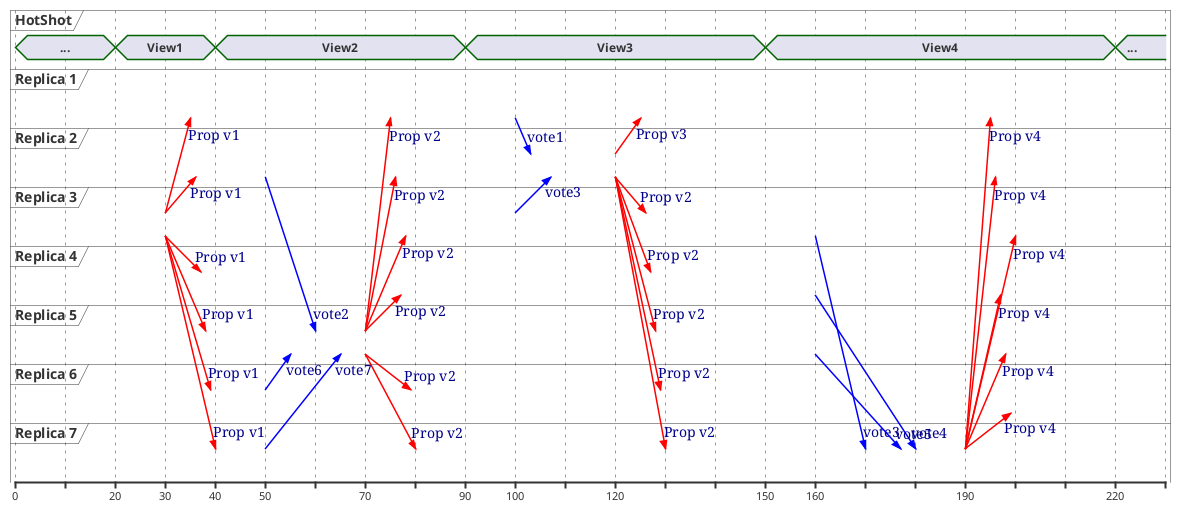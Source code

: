 @startuml

concise "HotShot" as PL

concise "Replica 1" as R1
concise "Replica 2" as R2
concise "Replica 3" as R3
concise "Replica 4" as R4
concise "Replica 5" as R5
concise "Replica 6" as R6
concise "Replica 7" as R7

@PL
0 is "..."
20 is View1
40 is View2
90 is View3
150 is View4
220 is "..."

'@R3
'10 is "Replica"
'20 is "Leader"
'30 is "Passive"

'Replica 3 is the leader for view 1

@30
R3 -[#red]> R1@+5: Prop v1
R3 -[#red]> R2@+6: Prop v1
R3 -[#red]> R4@+7: Prop v1
R3 -[#red]> R5@+8: Prop v1
R3 -[#red]> R6@+9: Prop v1
R3 -[#red]> R7@+10: Prop v1

'Replica 5 is the leader for view 2
'Replicas 6,7,2 are part of the committee
@50
R6 -[#blue]> R5@+5: vote6
R7 -[#blue]> R5@+15: vote7
R2 -[#blue]> R5@+10: vote2

@70
R5 -[#red]> R1@+5: Prop v2
R5 -[#red]> R2@+6: Prop v2
R5 -[#red]> R4@+7: Prop v2
R5 -[#red]> R3@+8: Prop v2
R5 -[#red]> R6@+9: Prop v2
R5 -[#red]> R7@+10: Prop v2

'Replica 2 is the leader for view 3
'Replicas 1,3 are part of the committee
@100

R1 -[#blue]> R2@+3: vote1
R3 -[#blue]> R2@+7: vote3

@120

R2 -[#red]> R1@+5: Prop v3
R2 -[#red]> R3@+6: Prop v2
R2 -[#red]> R4@+7: Prop v2
R2 -[#red]> R5@+8: Prop v2
R2 -[#red]> R6@+9: Prop v2
R2 -[#red]> R7@+10: Prop v2

'Replica 7 is the leader for view 4
'Replicas 3,4,5 are part of the committee

@160

R3 -[#blue]> R7@+10: vote3
R4 -[#blue]> R7@+20: vote4
R5 -[#blue]> R7@+17: vote5

@190

R7 -[#red]> R1@+5: Prop v4
R7 -[#red]> R2@+6: Prop v4
R7 -[#red]> R4@+7: Prop v4
R7 -[#red]> R5@+8: Prop v4
R7 -[#red]> R6@+9: Prop v4
R7 -[#red]> R3@+10: Prop v4

' TODO plantuml (nix-shell) crashes here
'highlight 20 to 40 #Gold: R3 is the Leader
'highlight 40 to 90 #lightblue : R5 is the Leader
'highlight 90 to 150 #Gold : R2 is the Leader
'highlight 150 to 220 #lightblue : R7 is the Leader

@enduml



